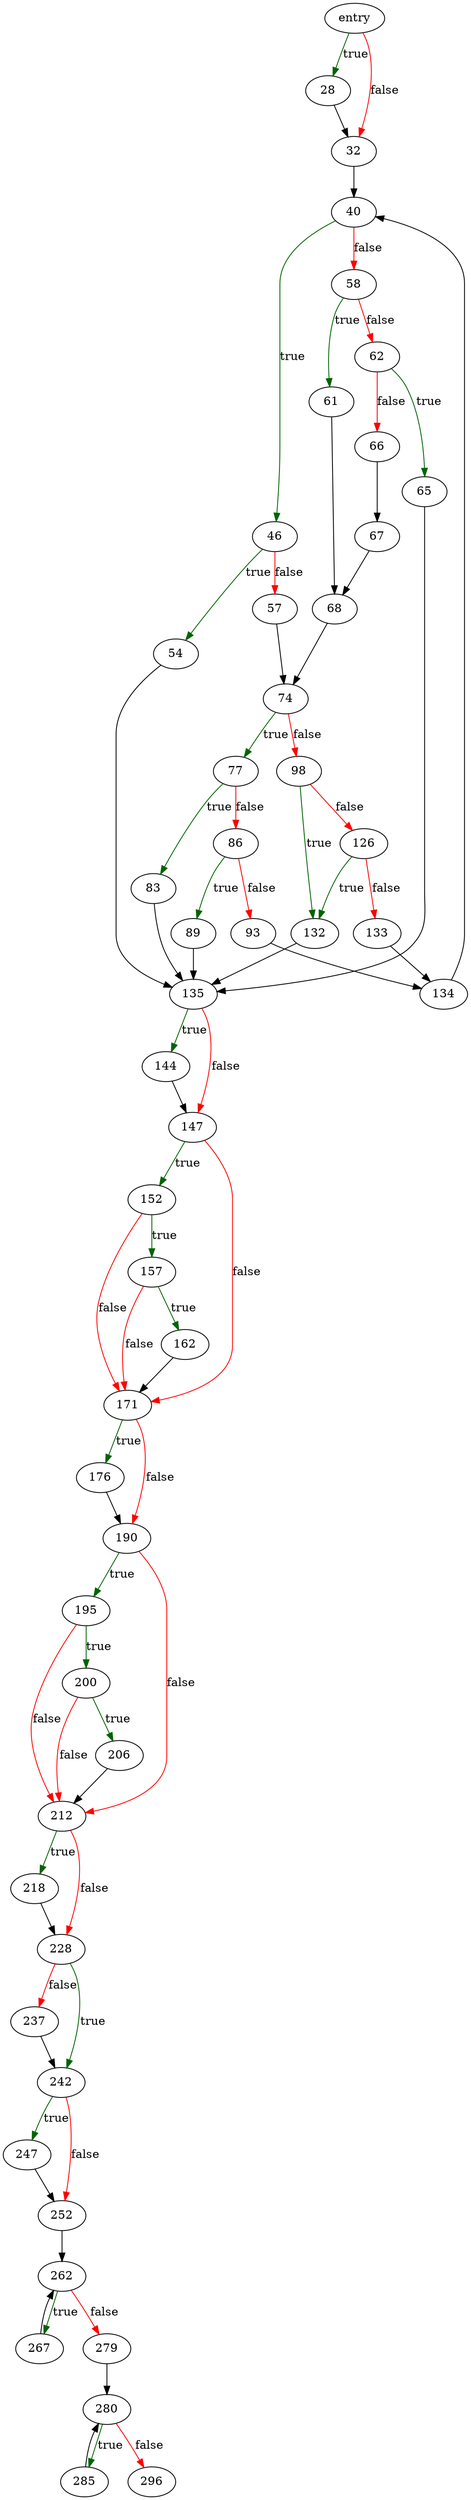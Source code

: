 digraph "sqlite3RunParser" {
	// Node definitions.
	3 [label=entry];
	28;
	32;
	40;
	46;
	54;
	57;
	58;
	61;
	62;
	65;
	66;
	67;
	68;
	74;
	77;
	83;
	86;
	89;
	93;
	98;
	126;
	132;
	133;
	134;
	135;
	144;
	147;
	152;
	157;
	162;
	171;
	176;
	190;
	195;
	200;
	206;
	212;
	218;
	228;
	237;
	242;
	247;
	252;
	262;
	267;
	279;
	280;
	285;
	296;

	// Edge definitions.
	3 -> 28 [
		color=darkgreen
		label=true
	];
	3 -> 32 [
		color=red
		label=false
	];
	28 -> 32;
	32 -> 40;
	40 -> 46 [
		color=darkgreen
		label=true
	];
	40 -> 58 [
		color=red
		label=false
	];
	46 -> 54 [
		color=darkgreen
		label=true
	];
	46 -> 57 [
		color=red
		label=false
	];
	54 -> 135;
	57 -> 74;
	58 -> 61 [
		color=darkgreen
		label=true
	];
	58 -> 62 [
		color=red
		label=false
	];
	61 -> 68;
	62 -> 65 [
		color=darkgreen
		label=true
	];
	62 -> 66 [
		color=red
		label=false
	];
	65 -> 135;
	66 -> 67;
	67 -> 68;
	68 -> 74;
	74 -> 77 [
		color=darkgreen
		label=true
	];
	74 -> 98 [
		color=red
		label=false
	];
	77 -> 83 [
		color=darkgreen
		label=true
	];
	77 -> 86 [
		color=red
		label=false
	];
	83 -> 135;
	86 -> 89 [
		color=darkgreen
		label=true
	];
	86 -> 93 [
		color=red
		label=false
	];
	89 -> 135;
	93 -> 134;
	98 -> 126 [
		color=red
		label=false
	];
	98 -> 132 [
		color=darkgreen
		label=true
	];
	126 -> 132 [
		color=darkgreen
		label=true
	];
	126 -> 133 [
		color=red
		label=false
	];
	132 -> 135;
	133 -> 134;
	134 -> 40;
	135 -> 144 [
		color=darkgreen
		label=true
	];
	135 -> 147 [
		color=red
		label=false
	];
	144 -> 147;
	147 -> 152 [
		color=darkgreen
		label=true
	];
	147 -> 171 [
		color=red
		label=false
	];
	152 -> 157 [
		color=darkgreen
		label=true
	];
	152 -> 171 [
		color=red
		label=false
	];
	157 -> 162 [
		color=darkgreen
		label=true
	];
	157 -> 171 [
		color=red
		label=false
	];
	162 -> 171;
	171 -> 176 [
		color=darkgreen
		label=true
	];
	171 -> 190 [
		color=red
		label=false
	];
	176 -> 190;
	190 -> 195 [
		color=darkgreen
		label=true
	];
	190 -> 212 [
		color=red
		label=false
	];
	195 -> 200 [
		color=darkgreen
		label=true
	];
	195 -> 212 [
		color=red
		label=false
	];
	200 -> 206 [
		color=darkgreen
		label=true
	];
	200 -> 212 [
		color=red
		label=false
	];
	206 -> 212;
	212 -> 218 [
		color=darkgreen
		label=true
	];
	212 -> 228 [
		color=red
		label=false
	];
	218 -> 228;
	228 -> 237 [
		color=red
		label=false
	];
	228 -> 242 [
		color=darkgreen
		label=true
	];
	237 -> 242;
	242 -> 247 [
		color=darkgreen
		label=true
	];
	242 -> 252 [
		color=red
		label=false
	];
	247 -> 252;
	252 -> 262;
	262 -> 267 [
		color=darkgreen
		label=true
	];
	262 -> 279 [
		color=red
		label=false
	];
	267 -> 262;
	279 -> 280;
	280 -> 285 [
		color=darkgreen
		label=true
	];
	280 -> 296 [
		color=red
		label=false
	];
	285 -> 280;
}